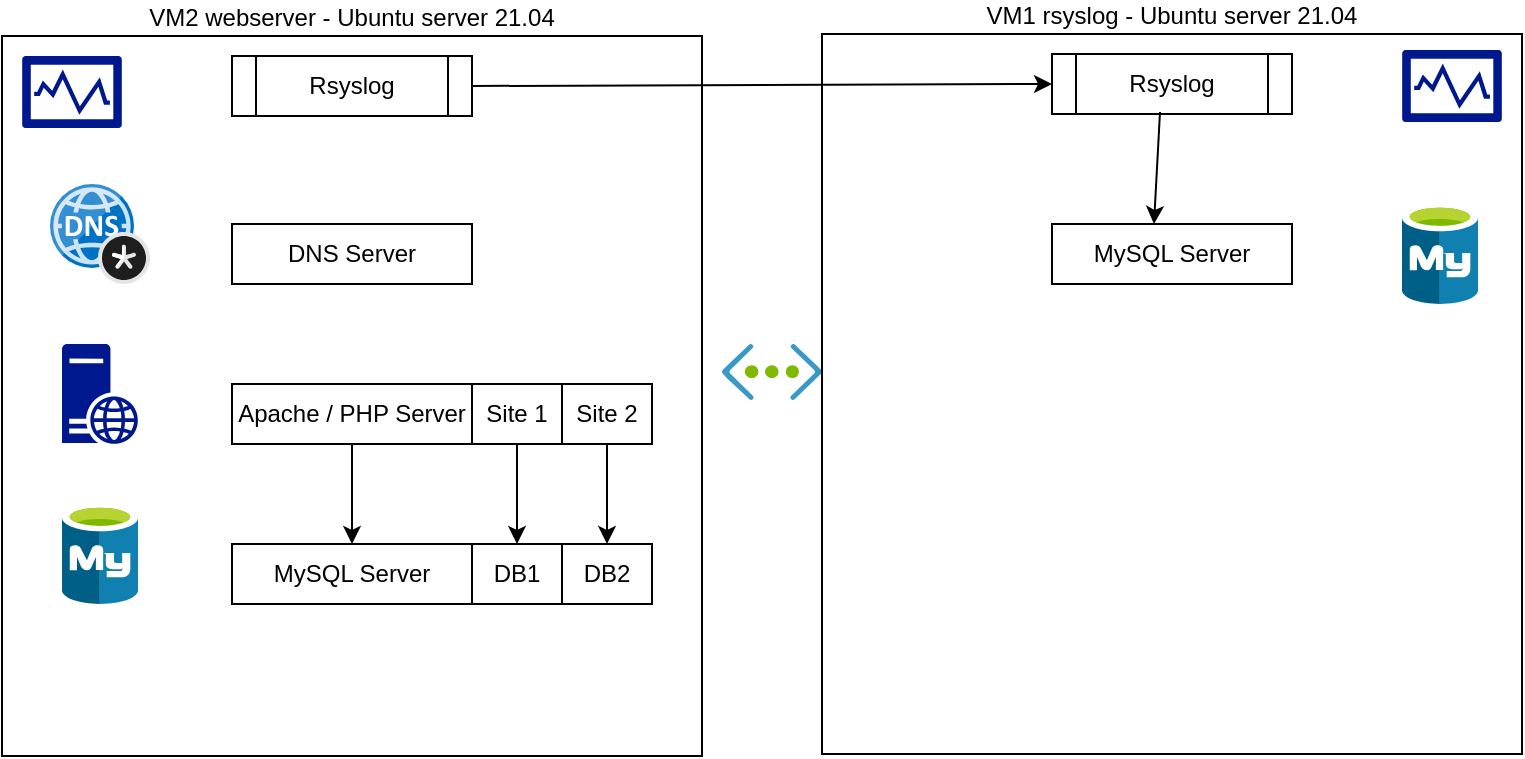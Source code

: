 <mxfile version="14.6.13" type="device"><diagram id="iS7q77FvB5qDpjvFWpNL" name="Page-1"><mxGraphModel dx="852" dy="495" grid="1" gridSize="10" guides="1" tooltips="1" connect="1" arrows="1" fold="1" page="1" pageScale="1" pageWidth="827" pageHeight="1169" math="0" shadow="0"><root><mxCell id="0"/><mxCell id="1" parent="0"/><mxCell id="YrNKd0168jCNgIWcN29--6" value="VM2 webserver - Ubuntu server 21.04" style="rounded=0;whiteSpace=wrap;html=1;labelPosition=center;verticalLabelPosition=top;align=center;verticalAlign=bottom;" parent="1" vertex="1"><mxGeometry x="40" y="40" width="350" height="360" as="geometry"/></mxCell><mxCell id="YrNKd0168jCNgIWcN29--2" value="" style="aspect=fixed;html=1;points=[];align=center;image;fontSize=12;image=img/lib/mscae/DNS_Private_Zones.svg;" parent="1" vertex="1"><mxGeometry x="64" y="114" width="50" height="50" as="geometry"/></mxCell><mxCell id="YrNKd0168jCNgIWcN29--3" value="" style="aspect=fixed;html=1;points=[];align=center;image;fontSize=12;image=img/lib/mscae/Virtual_Network.svg;" parent="1" vertex="1"><mxGeometry x="400" y="194" width="50" height="28.0" as="geometry"/></mxCell><mxCell id="YrNKd0168jCNgIWcN29--5" value="" style="aspect=fixed;pointerEvents=1;shadow=0;dashed=0;html=1;strokeColor=none;labelPosition=center;verticalLabelPosition=bottom;verticalAlign=top;align=center;fillColor=#00188D;shape=mxgraph.mscae.enterprise.web_server" parent="1" vertex="1"><mxGeometry x="70" y="194" width="38" height="50" as="geometry"/></mxCell><mxCell id="YrNKd0168jCNgIWcN29--7" value="Rsyslog" style="shape=process;whiteSpace=wrap;html=1;backgroundOutline=1;" parent="1" vertex="1"><mxGeometry x="155" y="50" width="120" height="30" as="geometry"/></mxCell><mxCell id="YrNKd0168jCNgIWcN29--4" value="" style="aspect=fixed;html=1;points=[];align=center;image;fontSize=12;image=img/lib/mscae/Azure_Database_for_MySQL_servers.svg;" parent="1" vertex="1"><mxGeometry x="70" y="274" width="38" height="50" as="geometry"/></mxCell><mxCell id="YrNKd0168jCNgIWcN29--8" value="MySQL Server" style="rounded=0;whiteSpace=wrap;html=1;" parent="1" vertex="1"><mxGeometry x="155" y="294" width="120" height="30" as="geometry"/></mxCell><mxCell id="YrNKd0168jCNgIWcN29--9" value="Apache / PHP Server" style="rounded=0;whiteSpace=wrap;html=1;" parent="1" vertex="1"><mxGeometry x="155" y="214" width="120" height="30" as="geometry"/></mxCell><mxCell id="YrNKd0168jCNgIWcN29--10" value="DNS Server" style="rounded=0;whiteSpace=wrap;html=1;" parent="1" vertex="1"><mxGeometry x="155" y="134" width="120" height="30" as="geometry"/></mxCell><mxCell id="YrNKd0168jCNgIWcN29--12" value="" style="aspect=fixed;pointerEvents=1;shadow=0;dashed=0;html=1;strokeColor=none;labelPosition=center;verticalLabelPosition=bottom;verticalAlign=top;align=center;fillColor=#00188D;shape=mxgraph.mscae.enterprise.performance_monitor" parent="1" vertex="1"><mxGeometry x="50" y="50" width="50" height="36" as="geometry"/></mxCell><mxCell id="YrNKd0168jCNgIWcN29--13" value="VM1 rsyslog -&amp;nbsp;Ubuntu server 21.04" style="rounded=0;whiteSpace=wrap;html=1;labelPosition=center;verticalLabelPosition=top;align=center;verticalAlign=bottom;" parent="1" vertex="1"><mxGeometry x="450" y="39" width="350" height="360" as="geometry"/></mxCell><mxCell id="YrNKd0168jCNgIWcN29--16" value="Rsyslog" style="shape=process;whiteSpace=wrap;html=1;backgroundOutline=1;" parent="1" vertex="1"><mxGeometry x="565" y="49" width="120" height="30" as="geometry"/></mxCell><mxCell id="YrNKd0168jCNgIWcN29--17" value="" style="aspect=fixed;html=1;points=[];align=center;image;fontSize=12;image=img/lib/mscae/Azure_Database_for_MySQL_servers.svg;" parent="1" vertex="1"><mxGeometry x="740" y="124" width="38" height="50" as="geometry"/></mxCell><mxCell id="YrNKd0168jCNgIWcN29--18" value="MySQL Server" style="rounded=0;whiteSpace=wrap;html=1;" parent="1" vertex="1"><mxGeometry x="565" y="134" width="120" height="30" as="geometry"/></mxCell><mxCell id="YrNKd0168jCNgIWcN29--21" value="" style="aspect=fixed;pointerEvents=1;shadow=0;dashed=0;html=1;strokeColor=none;labelPosition=center;verticalLabelPosition=bottom;verticalAlign=top;align=center;fillColor=#00188D;shape=mxgraph.mscae.enterprise.performance_monitor" parent="1" vertex="1"><mxGeometry x="740" y="47" width="50" height="36" as="geometry"/></mxCell><mxCell id="YrNKd0168jCNgIWcN29--22" value="" style="endArrow=classic;html=1;exitX=1;exitY=0.5;exitDx=0;exitDy=0;entryX=0;entryY=0.5;entryDx=0;entryDy=0;" parent="1" source="YrNKd0168jCNgIWcN29--7" target="YrNKd0168jCNgIWcN29--16" edge="1"><mxGeometry width="50" height="50" relative="1" as="geometry"><mxPoint x="410" y="280" as="sourcePoint"/><mxPoint x="570" y="60" as="targetPoint"/></mxGeometry></mxCell><mxCell id="YrNKd0168jCNgIWcN29--23" value="" style="endArrow=classic;html=1;exitX=0.45;exitY=0.967;exitDx=0;exitDy=0;exitPerimeter=0;entryX=0.425;entryY=0;entryDx=0;entryDy=0;entryPerimeter=0;" parent="1" source="YrNKd0168jCNgIWcN29--16" target="YrNKd0168jCNgIWcN29--18" edge="1"><mxGeometry width="50" height="50" relative="1" as="geometry"><mxPoint x="410" y="280" as="sourcePoint"/><mxPoint x="460" y="230" as="targetPoint"/></mxGeometry></mxCell><mxCell id="YrNKd0168jCNgIWcN29--24" value="" style="endArrow=classic;html=1;exitX=0.5;exitY=1;exitDx=0;exitDy=0;entryX=0.5;entryY=0;entryDx=0;entryDy=0;" parent="1" source="YrNKd0168jCNgIWcN29--9" target="YrNKd0168jCNgIWcN29--8" edge="1"><mxGeometry width="50" height="50" relative="1" as="geometry"><mxPoint x="410" y="280" as="sourcePoint"/><mxPoint x="460" y="230" as="targetPoint"/></mxGeometry></mxCell><mxCell id="UMouaas73i8XGvW-78sL-1" value="Site 1" style="rounded=0;whiteSpace=wrap;html=1;" parent="1" vertex="1"><mxGeometry x="275" y="214" width="45" height="30" as="geometry"/></mxCell><mxCell id="UMouaas73i8XGvW-78sL-2" value="DB1" style="rounded=0;whiteSpace=wrap;html=1;" parent="1" vertex="1"><mxGeometry x="275" y="294" width="45" height="30" as="geometry"/></mxCell><mxCell id="UMouaas73i8XGvW-78sL-3" value="Site 2" style="rounded=0;whiteSpace=wrap;html=1;" parent="1" vertex="1"><mxGeometry x="320" y="214" width="45" height="30" as="geometry"/></mxCell><mxCell id="UMouaas73i8XGvW-78sL-4" value="DB2" style="rounded=0;whiteSpace=wrap;html=1;" parent="1" vertex="1"><mxGeometry x="320" y="294" width="45" height="30" as="geometry"/></mxCell><mxCell id="UMouaas73i8XGvW-78sL-5" value="" style="endArrow=classic;html=1;exitX=0.5;exitY=1;exitDx=0;exitDy=0;entryX=0.5;entryY=0;entryDx=0;entryDy=0;" parent="1" source="UMouaas73i8XGvW-78sL-1" target="UMouaas73i8XGvW-78sL-2" edge="1"><mxGeometry width="50" height="50" relative="1" as="geometry"><mxPoint x="390" y="300" as="sourcePoint"/><mxPoint x="440" y="250" as="targetPoint"/></mxGeometry></mxCell><mxCell id="UMouaas73i8XGvW-78sL-6" value="" style="endArrow=classic;html=1;exitX=0.5;exitY=1;exitDx=0;exitDy=0;entryX=0.5;entryY=0;entryDx=0;entryDy=0;" parent="1" source="UMouaas73i8XGvW-78sL-3" target="UMouaas73i8XGvW-78sL-4" edge="1"><mxGeometry width="50" height="50" relative="1" as="geometry"><mxPoint x="390" y="300" as="sourcePoint"/><mxPoint x="440" y="250" as="targetPoint"/></mxGeometry></mxCell></root></mxGraphModel></diagram></mxfile>